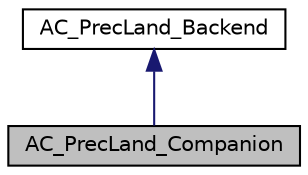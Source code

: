 digraph "AC_PrecLand_Companion"
{
 // INTERACTIVE_SVG=YES
  edge [fontname="Helvetica",fontsize="10",labelfontname="Helvetica",labelfontsize="10"];
  node [fontname="Helvetica",fontsize="10",shape=record];
  Node1 [label="AC_PrecLand_Companion",height=0.2,width=0.4,color="black", fillcolor="grey75", style="filled", fontcolor="black"];
  Node2 -> Node1 [dir="back",color="midnightblue",fontsize="10",style="solid",fontname="Helvetica"];
  Node2 [label="AC_PrecLand_Backend",height=0.2,width=0.4,color="black", fillcolor="white", style="filled",URL="$classAC__PrecLand__Backend.html"];
}
